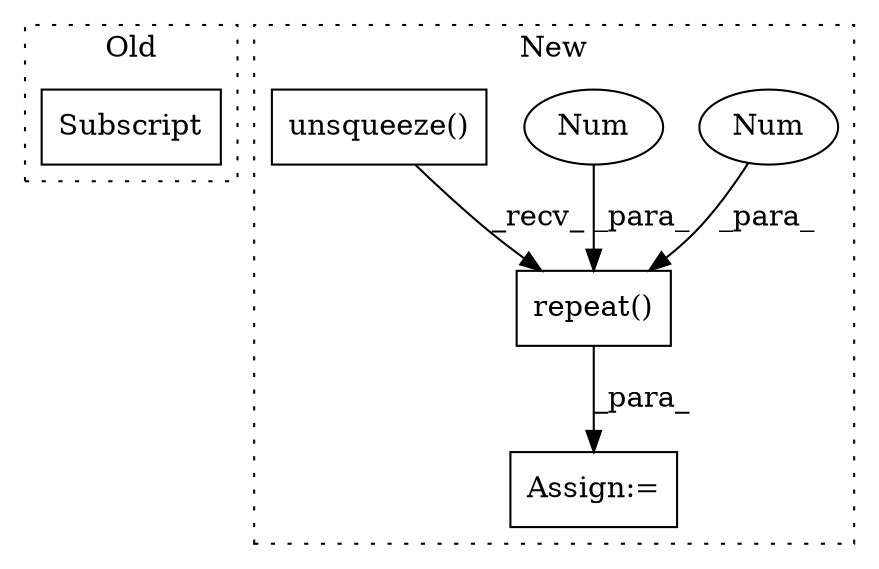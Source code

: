 digraph G {
subgraph cluster0 {
1 [label="Subscript" a="63" s="1045,0" l="26,0" shape="box"];
label = "Old";
style="dotted";
}
subgraph cluster1 {
2 [label="repeat()" a="75" s="1643,1693" l="31,1" shape="box"];
3 [label="Num" a="76" s="1692" l="1" shape="ellipse"];
4 [label="Num" a="76" s="1674" l="1" shape="ellipse"];
5 [label="Assign:=" a="68" s="2026" l="3" shape="box"];
6 [label="unsqueeze()" a="75" s="1643" l="23" shape="box"];
label = "New";
style="dotted";
}
2 -> 5 [label="_para_"];
3 -> 2 [label="_para_"];
4 -> 2 [label="_para_"];
6 -> 2 [label="_recv_"];
}